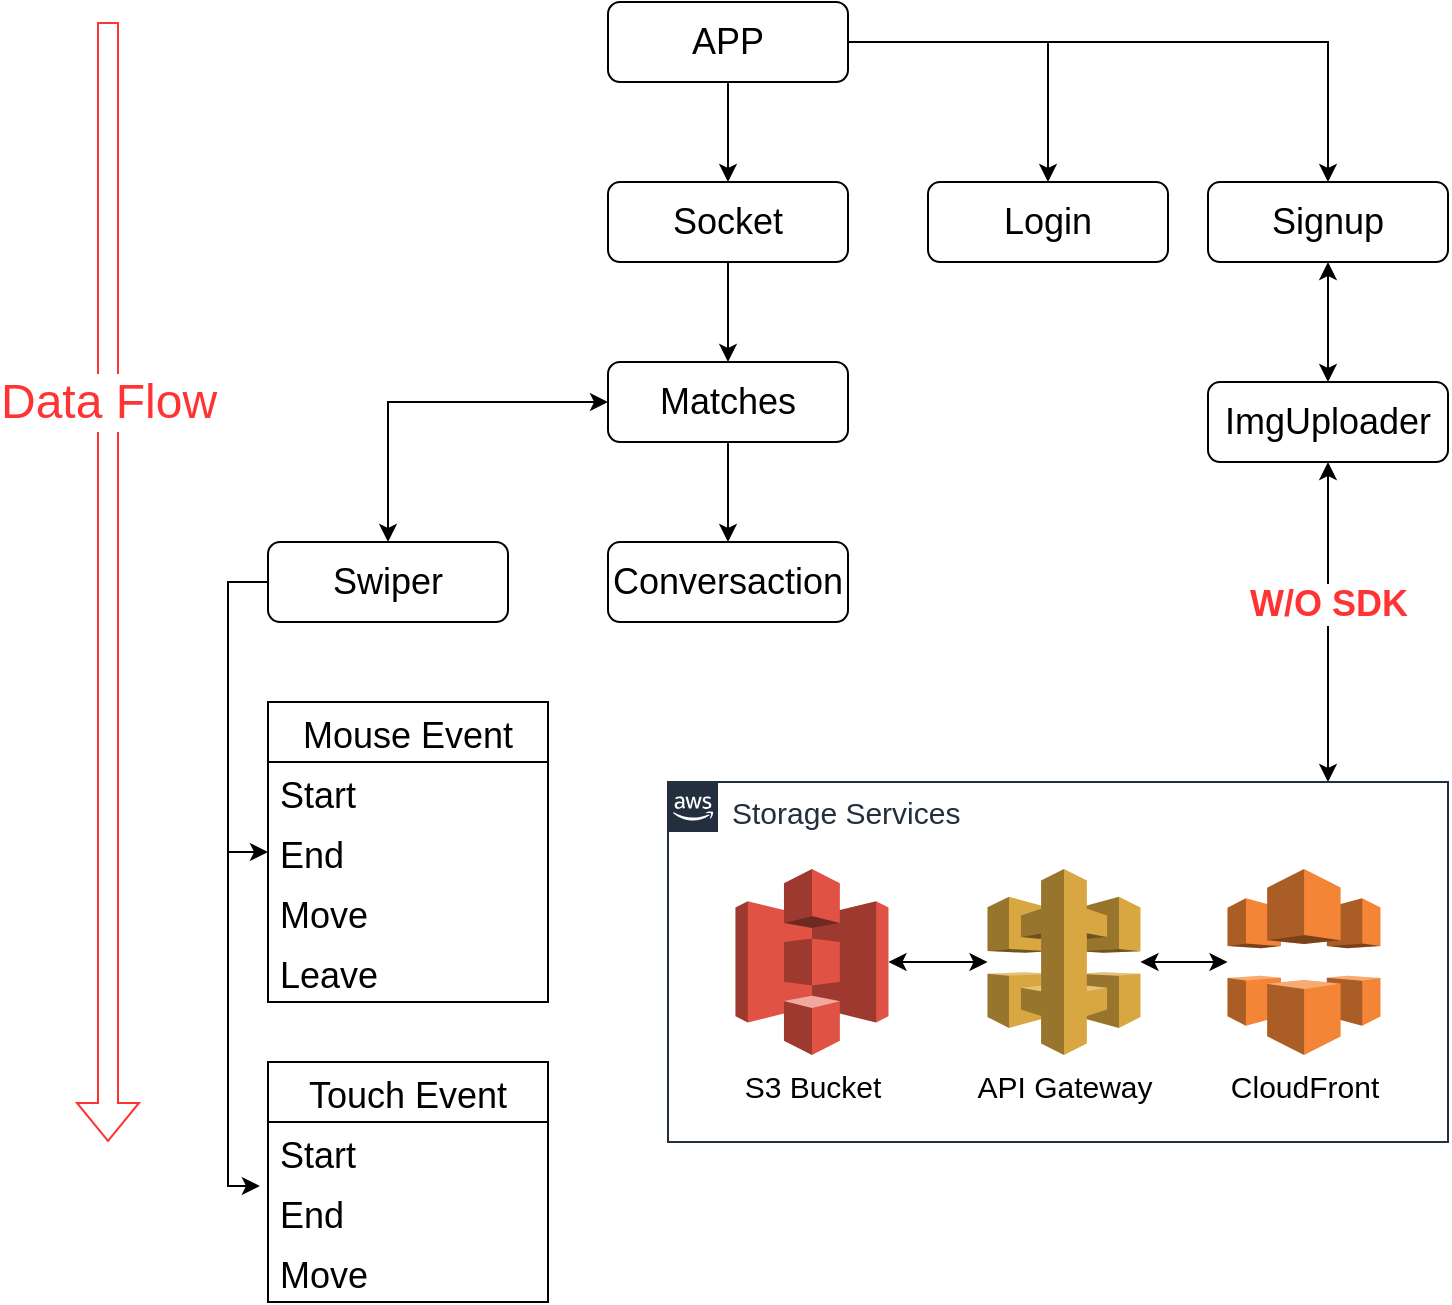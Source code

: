 <mxfile version="17.5.0" type="device"><diagram id="C5RBs43oDa-KdzZeNtuy" name="Page-1"><mxGraphModel dx="2066" dy="1032" grid="1" gridSize="10" guides="1" tooltips="1" connect="1" arrows="1" fold="1" page="1" pageScale="1" pageWidth="827" pageHeight="1169" math="0" shadow="0"><root><mxCell id="WIyWlLk6GJQsqaUBKTNV-0"/><mxCell id="WIyWlLk6GJQsqaUBKTNV-1" parent="WIyWlLk6GJQsqaUBKTNV-0"/><mxCell id="WIyWlLk6GJQsqaUBKTNV-2" value="" style="rounded=0;html=1;jettySize=auto;orthogonalLoop=1;fontSize=11;endArrow=classic;endFill=1;endSize=6;strokeWidth=1;shadow=0;labelBackgroundColor=none;edgeStyle=orthogonalEdgeStyle;" parent="WIyWlLk6GJQsqaUBKTNV-1" source="WIyWlLk6GJQsqaUBKTNV-3" edge="1"><mxGeometry relative="1" as="geometry"><mxPoint x="400" y="300" as="targetPoint"/></mxGeometry></mxCell><mxCell id="FECgnL2lTl801yLGAFNL-7" style="edgeStyle=orthogonalEdgeStyle;rounded=0;orthogonalLoop=1;jettySize=auto;html=1;exitX=1;exitY=0.5;exitDx=0;exitDy=0;entryX=0.5;entryY=0;entryDx=0;entryDy=0;fontSize=18;endArrow=classic;endFill=1;endSize=6;" edge="1" parent="WIyWlLk6GJQsqaUBKTNV-1" source="WIyWlLk6GJQsqaUBKTNV-3" target="FECgnL2lTl801yLGAFNL-6"><mxGeometry relative="1" as="geometry"/></mxCell><mxCell id="WIyWlLk6GJQsqaUBKTNV-3" value="&lt;font style=&quot;font-size: 18px&quot;&gt;APP&lt;/font&gt;" style="rounded=1;whiteSpace=wrap;html=1;fontSize=12;glass=0;strokeWidth=1;shadow=0;fillColor=default;" parent="WIyWlLk6GJQsqaUBKTNV-1" vertex="1"><mxGeometry x="340" y="210" width="120" height="40" as="geometry"/></mxCell><mxCell id="FECgnL2lTl801yLGAFNL-2" style="edgeStyle=orthogonalEdgeStyle;rounded=0;orthogonalLoop=1;jettySize=auto;html=1;exitX=0.5;exitY=1;exitDx=0;exitDy=0;endArrow=classic;endFill=1;" edge="1" parent="WIyWlLk6GJQsqaUBKTNV-1" source="WIyWlLk6GJQsqaUBKTNV-11"><mxGeometry relative="1" as="geometry"><mxPoint x="400" y="390" as="targetPoint"/></mxGeometry></mxCell><mxCell id="WIyWlLk6GJQsqaUBKTNV-11" value="&lt;font style=&quot;font-size: 18px&quot;&gt;Socket&lt;/font&gt;" style="rounded=1;whiteSpace=wrap;html=1;fontSize=12;glass=0;strokeWidth=1;shadow=0;" parent="WIyWlLk6GJQsqaUBKTNV-1" vertex="1"><mxGeometry x="340" y="300" width="120" height="40" as="geometry"/></mxCell><mxCell id="FECgnL2lTl801yLGAFNL-5" style="edgeStyle=orthogonalEdgeStyle;rounded=0;orthogonalLoop=1;jettySize=auto;html=1;exitX=0.5;exitY=1;exitDx=0;exitDy=0;entryX=0.5;entryY=0;entryDx=0;entryDy=0;fontSize=18;endArrow=classic;endFill=1;endSize=6;" edge="1" parent="WIyWlLk6GJQsqaUBKTNV-1" source="FECgnL2lTl801yLGAFNL-3" target="FECgnL2lTl801yLGAFNL-4"><mxGeometry relative="1" as="geometry"/></mxCell><mxCell id="FECgnL2lTl801yLGAFNL-13" style="edgeStyle=orthogonalEdgeStyle;rounded=0;orthogonalLoop=1;jettySize=auto;html=1;exitX=0;exitY=0.5;exitDx=0;exitDy=0;entryX=0.5;entryY=0;entryDx=0;entryDy=0;fontSize=18;startArrow=classic;startFill=1;endArrow=classic;endFill=1;endSize=6;" edge="1" parent="WIyWlLk6GJQsqaUBKTNV-1" source="FECgnL2lTl801yLGAFNL-3" target="FECgnL2lTl801yLGAFNL-12"><mxGeometry relative="1" as="geometry"/></mxCell><mxCell id="FECgnL2lTl801yLGAFNL-3" value="&lt;font style=&quot;font-size: 18px&quot;&gt;Matches&lt;/font&gt;" style="rounded=1;whiteSpace=wrap;html=1;fontSize=12;glass=0;strokeWidth=1;shadow=0;" vertex="1" parent="WIyWlLk6GJQsqaUBKTNV-1"><mxGeometry x="340" y="390" width="120" height="40" as="geometry"/></mxCell><mxCell id="FECgnL2lTl801yLGAFNL-4" value="&lt;font style=&quot;font-size: 18px&quot;&gt;Conversaction&lt;/font&gt;" style="rounded=1;whiteSpace=wrap;html=1;fontSize=12;glass=0;strokeWidth=1;shadow=0;" vertex="1" parent="WIyWlLk6GJQsqaUBKTNV-1"><mxGeometry x="340" y="480" width="120" height="40" as="geometry"/></mxCell><mxCell id="FECgnL2lTl801yLGAFNL-6" value="&lt;font style=&quot;font-size: 18px&quot;&gt;Login&lt;/font&gt;" style="rounded=1;whiteSpace=wrap;html=1;fontSize=12;glass=0;strokeWidth=1;shadow=0;" vertex="1" parent="WIyWlLk6GJQsqaUBKTNV-1"><mxGeometry x="500" y="300" width="120" height="40" as="geometry"/></mxCell><mxCell id="FECgnL2lTl801yLGAFNL-9" style="edgeStyle=orthogonalEdgeStyle;rounded=0;orthogonalLoop=1;jettySize=auto;html=1;exitX=0.5;exitY=1;exitDx=0;exitDy=0;fontSize=18;endArrow=classic;endFill=1;endSize=6;startArrow=classic;startFill=1;" edge="1" parent="WIyWlLk6GJQsqaUBKTNV-1" source="FECgnL2lTl801yLGAFNL-8"><mxGeometry relative="1" as="geometry"><mxPoint x="700" y="400" as="targetPoint"/></mxGeometry></mxCell><mxCell id="FECgnL2lTl801yLGAFNL-11" style="edgeStyle=orthogonalEdgeStyle;rounded=0;orthogonalLoop=1;jettySize=auto;html=1;exitX=0.5;exitY=0;exitDx=0;exitDy=0;entryX=1;entryY=0.5;entryDx=0;entryDy=0;fontSize=18;startArrow=classic;startFill=1;endArrow=none;endFill=0;endSize=6;" edge="1" parent="WIyWlLk6GJQsqaUBKTNV-1" source="FECgnL2lTl801yLGAFNL-8" target="WIyWlLk6GJQsqaUBKTNV-3"><mxGeometry relative="1" as="geometry"/></mxCell><mxCell id="FECgnL2lTl801yLGAFNL-8" value="&lt;font style=&quot;font-size: 18px&quot;&gt;Signup&lt;/font&gt;" style="rounded=1;whiteSpace=wrap;html=1;fontSize=12;glass=0;strokeWidth=1;shadow=0;" vertex="1" parent="WIyWlLk6GJQsqaUBKTNV-1"><mxGeometry x="640" y="300" width="120" height="40" as="geometry"/></mxCell><mxCell id="FECgnL2lTl801yLGAFNL-14" style="edgeStyle=orthogonalEdgeStyle;rounded=0;orthogonalLoop=1;jettySize=auto;html=1;exitX=0.5;exitY=1;exitDx=0;exitDy=0;fontSize=18;startArrow=classic;startFill=1;endArrow=classic;endFill=1;endSize=6;" edge="1" parent="WIyWlLk6GJQsqaUBKTNV-1" source="FECgnL2lTl801yLGAFNL-10" target="FECgnL2lTl801yLGAFNL-15"><mxGeometry relative="1" as="geometry"><mxPoint x="700" y="590" as="targetPoint"/><Array as="points"><mxPoint x="700" y="570"/><mxPoint x="700" y="570"/></Array></mxGeometry></mxCell><mxCell id="FECgnL2lTl801yLGAFNL-22" value="&lt;b&gt;&lt;font color=&quot;#ff3333&quot;&gt;W/O SDK&lt;/font&gt;&lt;/b&gt;" style="edgeLabel;html=1;align=center;verticalAlign=middle;resizable=0;points=[];fontSize=18;" vertex="1" connectable="0" parent="FECgnL2lTl801yLGAFNL-14"><mxGeometry x="-0.113" relative="1" as="geometry"><mxPoint as="offset"/></mxGeometry></mxCell><mxCell id="FECgnL2lTl801yLGAFNL-10" value="&lt;font style=&quot;font-size: 18px&quot;&gt;ImgUploader&lt;/font&gt;" style="rounded=1;whiteSpace=wrap;html=1;fontSize=12;glass=0;strokeWidth=1;shadow=0;" vertex="1" parent="WIyWlLk6GJQsqaUBKTNV-1"><mxGeometry x="640" y="400" width="120" height="40" as="geometry"/></mxCell><mxCell id="FECgnL2lTl801yLGAFNL-49" style="edgeStyle=orthogonalEdgeStyle;rounded=0;orthogonalLoop=1;jettySize=auto;html=1;exitX=0;exitY=0.5;exitDx=0;exitDy=0;entryX=0;entryY=0.5;entryDx=0;entryDy=0;fontSize=18;fontColor=#000000;startArrow=none;startFill=0;endArrow=classic;endFill=1;endSize=6;strokeColor=#000000;" edge="1" parent="WIyWlLk6GJQsqaUBKTNV-1" source="FECgnL2lTl801yLGAFNL-12" target="FECgnL2lTl801yLGAFNL-43"><mxGeometry relative="1" as="geometry"/></mxCell><mxCell id="FECgnL2lTl801yLGAFNL-50" style="edgeStyle=orthogonalEdgeStyle;rounded=0;orthogonalLoop=1;jettySize=auto;html=1;exitX=0;exitY=0.5;exitDx=0;exitDy=0;entryX=-0.029;entryY=1.067;entryDx=0;entryDy=0;entryPerimeter=0;fontSize=18;fontColor=#000000;startArrow=none;startFill=0;endArrow=classic;endFill=1;endSize=6;strokeColor=#000000;" edge="1" parent="WIyWlLk6GJQsqaUBKTNV-1" source="FECgnL2lTl801yLGAFNL-12" target="FECgnL2lTl801yLGAFNL-45"><mxGeometry relative="1" as="geometry"/></mxCell><mxCell id="FECgnL2lTl801yLGAFNL-12" value="&lt;font style=&quot;font-size: 18px&quot;&gt;Swiper&lt;br&gt;&lt;/font&gt;" style="rounded=1;whiteSpace=wrap;html=1;fontSize=12;glass=0;strokeWidth=1;shadow=0;" vertex="1" parent="WIyWlLk6GJQsqaUBKTNV-1"><mxGeometry x="170" y="480" width="120" height="40" as="geometry"/></mxCell><mxCell id="FECgnL2lTl801yLGAFNL-15" value="&lt;font style=&quot;font-size: 15px&quot;&gt;Storage Services&lt;/font&gt;" style="points=[[0,0],[0.25,0],[0.5,0],[0.75,0],[1,0],[1,0.25],[1,0.5],[1,0.75],[1,1],[0.75,1],[0.5,1],[0.25,1],[0,1],[0,0.75],[0,0.5],[0,0.25]];outlineConnect=0;gradientColor=none;html=1;whiteSpace=wrap;fontSize=12;fontStyle=0;shape=mxgraph.aws4.group;grIcon=mxgraph.aws4.group_aws_cloud_alt;strokeColor=#232F3E;fillColor=none;verticalAlign=top;align=left;spacingLeft=30;fontColor=#232F3E;dashed=0;labelBackgroundColor=#ffffff;container=1;pointerEvents=0;collapsible=0;recursiveResize=0;" vertex="1" parent="WIyWlLk6GJQsqaUBKTNV-1"><mxGeometry x="370" y="600" width="390" height="180" as="geometry"/></mxCell><mxCell id="FECgnL2lTl801yLGAFNL-16" value="CloudFront" style="outlineConnect=0;dashed=0;verticalLabelPosition=bottom;verticalAlign=top;align=center;html=1;shape=mxgraph.aws3.cloudfront;fillColor=#F58536;gradientColor=none;fontSize=15;" vertex="1" parent="FECgnL2lTl801yLGAFNL-15"><mxGeometry x="279.75" y="43.5" width="76.5" height="93" as="geometry"/></mxCell><mxCell id="FECgnL2lTl801yLGAFNL-17" style="edgeStyle=orthogonalEdgeStyle;rounded=0;orthogonalLoop=1;jettySize=auto;html=1;exitX=1;exitY=0.5;exitDx=0;exitDy=0;exitPerimeter=0;fontSize=24;startArrow=classic;startFill=1;endArrow=classic;endFill=1;strokeWidth=1;" edge="1" parent="FECgnL2lTl801yLGAFNL-15" source="FECgnL2lTl801yLGAFNL-18" target="FECgnL2lTl801yLGAFNL-19"><mxGeometry relative="1" as="geometry"/></mxCell><mxCell id="FECgnL2lTl801yLGAFNL-18" value="S3 Bucket" style="outlineConnect=0;dashed=0;verticalLabelPosition=bottom;verticalAlign=top;align=center;html=1;shape=mxgraph.aws3.s3;fillColor=#E05243;gradientColor=none;fontSize=15;" vertex="1" parent="FECgnL2lTl801yLGAFNL-15"><mxGeometry x="33.75" y="43.5" width="76.5" height="93" as="geometry"/></mxCell><mxCell id="FECgnL2lTl801yLGAFNL-21" style="edgeStyle=orthogonalEdgeStyle;rounded=0;orthogonalLoop=1;jettySize=auto;html=1;fontSize=18;startArrow=classic;startFill=1;endArrow=classic;endFill=1;endSize=6;entryX=0;entryY=0.5;entryDx=0;entryDy=0;entryPerimeter=0;" edge="1" parent="FECgnL2lTl801yLGAFNL-15" source="FECgnL2lTl801yLGAFNL-19" target="FECgnL2lTl801yLGAFNL-16"><mxGeometry relative="1" as="geometry"><mxPoint x="490" y="77" as="targetPoint"/></mxGeometry></mxCell><mxCell id="FECgnL2lTl801yLGAFNL-19" value="API Gateway" style="outlineConnect=0;dashed=0;verticalLabelPosition=bottom;verticalAlign=top;align=center;html=1;shape=mxgraph.aws3.api_gateway;fillColor=#D9A741;gradientColor=none;fontSize=15;" vertex="1" parent="FECgnL2lTl801yLGAFNL-15"><mxGeometry x="159.75" y="43.5" width="76.5" height="93" as="geometry"/></mxCell><mxCell id="FECgnL2lTl801yLGAFNL-23" value="" style="shape=flexArrow;endArrow=classic;html=1;rounded=0;fontSize=18;fontColor=#FF3333;endSize=6;strokeColor=#FF3333;" edge="1" parent="WIyWlLk6GJQsqaUBKTNV-1"><mxGeometry width="50" height="50" relative="1" as="geometry"><mxPoint x="90" y="220" as="sourcePoint"/><mxPoint x="90" y="780" as="targetPoint"/></mxGeometry></mxCell><mxCell id="FECgnL2lTl801yLGAFNL-24" value="&lt;font style=&quot;font-size: 24px&quot;&gt;Data Flow&lt;/font&gt;" style="edgeLabel;html=1;align=center;verticalAlign=middle;resizable=0;points=[];fontSize=18;fontColor=#FF3333;" vertex="1" connectable="0" parent="FECgnL2lTl801yLGAFNL-23"><mxGeometry x="-0.464" y="2" relative="1" as="geometry"><mxPoint x="-2" y="40" as="offset"/></mxGeometry></mxCell><mxCell id="FECgnL2lTl801yLGAFNL-34" value="Mouse Event" style="swimlane;fontStyle=0;childLayout=stackLayout;horizontal=1;startSize=30;horizontalStack=0;resizeParent=1;resizeParentMax=0;resizeLast=0;collapsible=1;marginBottom=0;fontSize=18;fontColor=#000000;fillColor=default;" vertex="1" parent="WIyWlLk6GJQsqaUBKTNV-1"><mxGeometry x="170" y="560" width="140" height="150" as="geometry"><mxRectangle x="170" y="560" width="140" height="30" as="alternateBounds"/></mxGeometry></mxCell><mxCell id="FECgnL2lTl801yLGAFNL-35" value="Start" style="text;strokeColor=none;fillColor=none;align=left;verticalAlign=middle;spacingLeft=4;spacingRight=4;overflow=hidden;points=[[0,0.5],[1,0.5]];portConstraint=eastwest;rotatable=0;fontSize=18;fontColor=#000000;" vertex="1" parent="FECgnL2lTl801yLGAFNL-34"><mxGeometry y="30" width="140" height="30" as="geometry"/></mxCell><mxCell id="FECgnL2lTl801yLGAFNL-43" value="End" style="text;strokeColor=none;fillColor=none;align=left;verticalAlign=middle;spacingLeft=4;spacingRight=4;overflow=hidden;points=[[0,0.5],[1,0.5]];portConstraint=eastwest;rotatable=0;fontSize=18;fontColor=#000000;" vertex="1" parent="FECgnL2lTl801yLGAFNL-34"><mxGeometry y="60" width="140" height="30" as="geometry"/></mxCell><mxCell id="FECgnL2lTl801yLGAFNL-42" value="Move" style="text;strokeColor=none;fillColor=none;align=left;verticalAlign=middle;spacingLeft=4;spacingRight=4;overflow=hidden;points=[[0,0.5],[1,0.5]];portConstraint=eastwest;rotatable=0;fontSize=18;fontColor=#000000;" vertex="1" parent="FECgnL2lTl801yLGAFNL-34"><mxGeometry y="90" width="140" height="30" as="geometry"/></mxCell><mxCell id="FECgnL2lTl801yLGAFNL-41" value="Leave" style="text;strokeColor=none;fillColor=none;align=left;verticalAlign=middle;spacingLeft=4;spacingRight=4;overflow=hidden;points=[[0,0.5],[1,0.5]];portConstraint=eastwest;rotatable=0;fontSize=18;fontColor=#000000;" vertex="1" parent="FECgnL2lTl801yLGAFNL-34"><mxGeometry y="120" width="140" height="30" as="geometry"/></mxCell><mxCell id="FECgnL2lTl801yLGAFNL-44" value="Touch Event" style="swimlane;fontStyle=0;childLayout=stackLayout;horizontal=1;startSize=30;horizontalStack=0;resizeParent=1;resizeParentMax=0;resizeLast=0;collapsible=1;marginBottom=0;fontSize=18;fontColor=#000000;fillColor=default;" vertex="1" parent="WIyWlLk6GJQsqaUBKTNV-1"><mxGeometry x="170" y="740" width="140" height="120" as="geometry"><mxRectangle x="170" y="560" width="140" height="30" as="alternateBounds"/></mxGeometry></mxCell><mxCell id="FECgnL2lTl801yLGAFNL-45" value="Start" style="text;strokeColor=none;fillColor=none;align=left;verticalAlign=middle;spacingLeft=4;spacingRight=4;overflow=hidden;points=[[0,0.5],[1,0.5]];portConstraint=eastwest;rotatable=0;fontSize=18;fontColor=#000000;" vertex="1" parent="FECgnL2lTl801yLGAFNL-44"><mxGeometry y="30" width="140" height="30" as="geometry"/></mxCell><mxCell id="FECgnL2lTl801yLGAFNL-46" value="End" style="text;strokeColor=none;fillColor=none;align=left;verticalAlign=middle;spacingLeft=4;spacingRight=4;overflow=hidden;points=[[0,0.5],[1,0.5]];portConstraint=eastwest;rotatable=0;fontSize=18;fontColor=#000000;" vertex="1" parent="FECgnL2lTl801yLGAFNL-44"><mxGeometry y="60" width="140" height="30" as="geometry"/></mxCell><mxCell id="FECgnL2lTl801yLGAFNL-47" value="Move" style="text;strokeColor=none;fillColor=none;align=left;verticalAlign=middle;spacingLeft=4;spacingRight=4;overflow=hidden;points=[[0,0.5],[1,0.5]];portConstraint=eastwest;rotatable=0;fontSize=18;fontColor=#000000;" vertex="1" parent="FECgnL2lTl801yLGAFNL-44"><mxGeometry y="90" width="140" height="30" as="geometry"/></mxCell></root></mxGraphModel></diagram></mxfile>